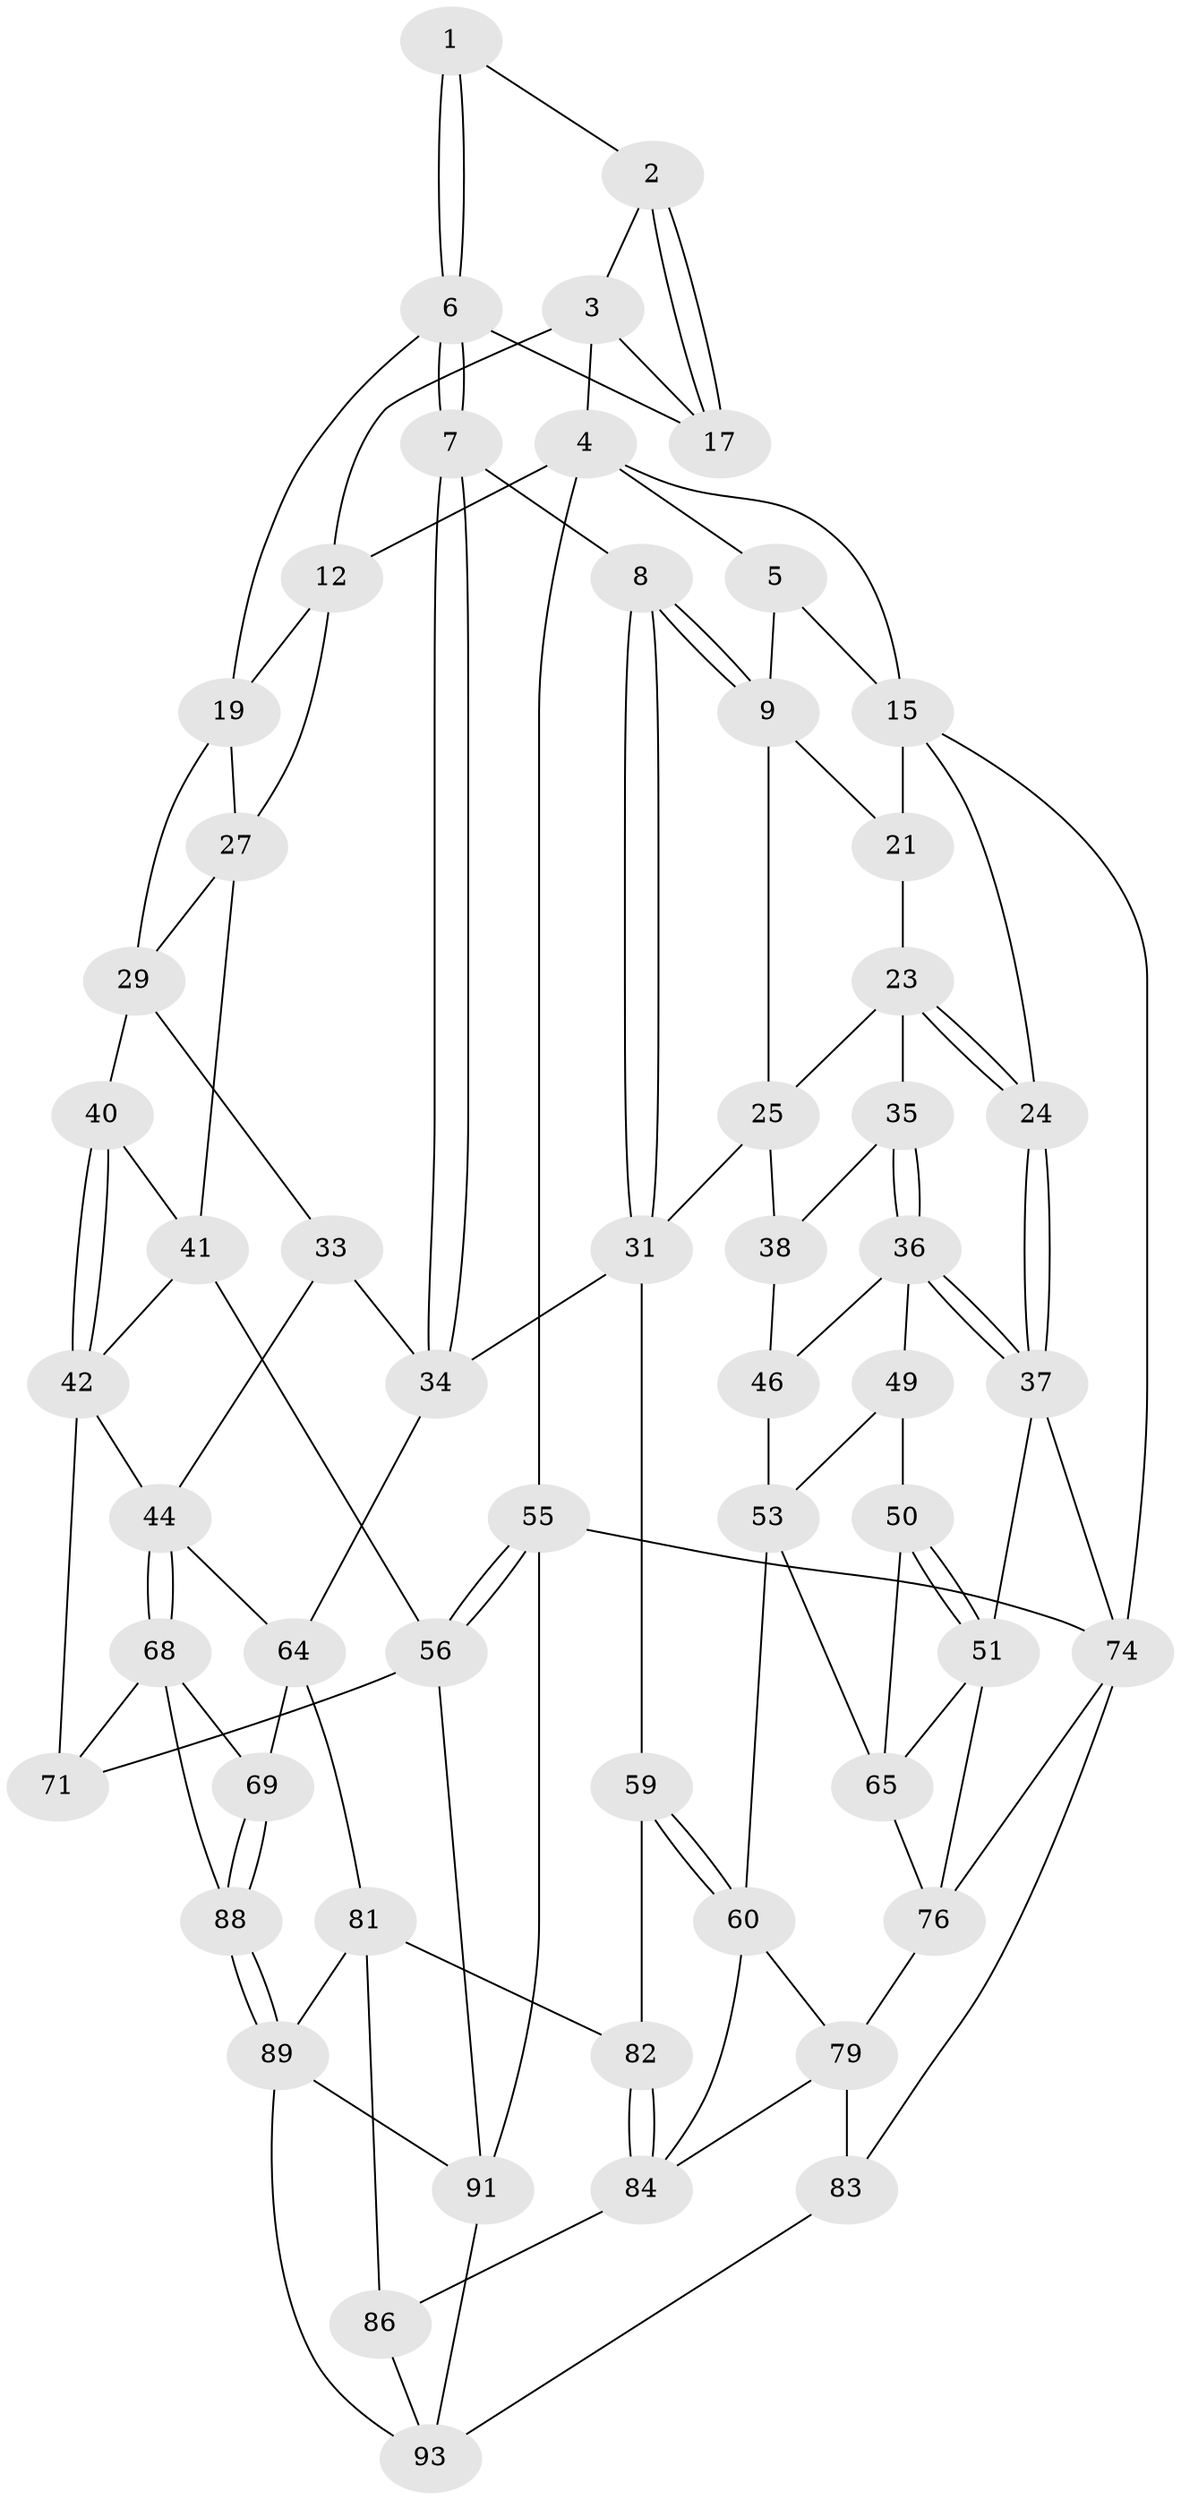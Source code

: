 // Generated by graph-tools (version 1.1) at 2025/52/02/27/25 19:52:42]
// undirected, 56 vertices, 120 edges
graph export_dot {
graph [start="1"]
  node [color=gray90,style=filled];
  1 [pos="+0.6417308645036035+0"];
  2 [pos="+0.738553610530838+0.08178132589803078"];
  3 [pos="+0.8336412958933183+0.020292057891735247",super="+14"];
  4 [pos="+1+0",super="+11"];
  5 [pos="+0.5722404031738881+0",super="+10"];
  6 [pos="+0.6307101080809955+0.2794225605161569",super="+18"];
  7 [pos="+0.5814289401748124+0.3235629491464588"];
  8 [pos="+0.5774890108310949+0.32289209226276133"];
  9 [pos="+0.4050410027462113+0",super="+22"];
  12 [pos="+1+0",super="+13"];
  15 [pos="+0+0",super="+16"];
  17 [pos="+0.743213809594124+0.11205193636242655"];
  19 [pos="+0.8551122990282847+0.20121472996816084",super="+20"];
  21 [pos="+0.06809745210111158+0.06088411420301675"];
  23 [pos="+0.05653997573975599+0.21070203058714523",super="+26"];
  24 [pos="+0+0.3576635088725546"];
  25 [pos="+0.24622685449765325+0.25561282521635614",super="+32"];
  27 [pos="+0.861593480130766+0.2033476356008479",super="+28"];
  29 [pos="+0.9074199095660014+0.3604901679843913",super="+30"];
  31 [pos="+0.41015249322784253+0.3827983645697733",super="+58"];
  33 [pos="+0.8804358361850717+0.3991170179338256"];
  34 [pos="+0.648123834129888+0.42106440054665495",super="+62"];
  35 [pos="+0.10423010391254817+0.34939357837257345"];
  36 [pos="+0+0.37150073797364913",super="+47"];
  37 [pos="+0+0.37851363040662267",super="+52"];
  38 [pos="+0.2570232766589435+0.4447420338043783",super="+39"];
  40 [pos="+1+0.3277479639510393"];
  41 [pos="+1+0.2033677016981484",super="+57"];
  42 [pos="+0.9650086311902107+0.5272707097242288",super="+43"];
  44 [pos="+0.9228494819188088+0.5299538123689722",super="+45"];
  46 [pos="+0.13361051410159788+0.4545633296787507",super="+48"];
  49 [pos="+0.10169926928469139+0.49159165516604164",super="+54"];
  50 [pos="+0.04075047585059536+0.5264679044825537",super="+63"];
  51 [pos="+0+0.5185953231055433",super="+66"];
  53 [pos="+0.20688914300821715+0.5440770579518794",super="+61"];
  55 [pos="+1+1"];
  56 [pos="+1+1",super="+73"];
  59 [pos="+0.39373184483675744+0.5887934102434924"];
  60 [pos="+0.2793032692000289+0.6440902215060582",super="+78"];
  64 [pos="+0.6896290693535148+0.5787128260861394",super="+70"];
  65 [pos="+0.09825909597974379+0.5993235297420213",super="+67"];
  68 [pos="+0.8722256572541732+0.6412493556003982",super="+72"];
  69 [pos="+0.6895865514267624+0.6073898091957947"];
  71 [pos="+0.9789374087223272+0.7760341531313165"];
  74 [pos="+0+1",super="+75"];
  76 [pos="+0.12549894137278267+0.6645497582568689",super="+77"];
  79 [pos="+0.18446309158201+0.8313421663644933",super="+80"];
  81 [pos="+0.5113789952888578+0.6830615476390739",super="+85"];
  82 [pos="+0.4458075027879483+0.6534137053995376"];
  83 [pos="+0+1"];
  84 [pos="+0.39647223017555033+0.7899484507188642",super="+87"];
  86 [pos="+0.4143132386812883+0.8510356268926249"];
  88 [pos="+0.719664286515398+0.7180401840955859"];
  89 [pos="+0.7177393770727137+0.7240359473409094",super="+90"];
  91 [pos="+0.7788270657045236+0.8015916955800255",super="+92"];
  93 [pos="+0.6788128755475086+1",super="+94"];
  1 -- 2;
  1 -- 6;
  1 -- 6;
  2 -- 3;
  2 -- 17;
  2 -- 17;
  3 -- 4;
  3 -- 17;
  3 -- 12;
  4 -- 5;
  4 -- 15;
  4 -- 12;
  4 -- 55;
  5 -- 9;
  5 -- 15;
  6 -- 7;
  6 -- 7;
  6 -- 17;
  6 -- 19;
  7 -- 8;
  7 -- 34;
  7 -- 34;
  8 -- 9;
  8 -- 9;
  8 -- 31;
  8 -- 31;
  9 -- 21;
  9 -- 25;
  12 -- 19;
  12 -- 27;
  15 -- 24;
  15 -- 74;
  15 -- 21;
  19 -- 27;
  19 -- 29;
  21 -- 23;
  23 -- 24;
  23 -- 24;
  23 -- 25;
  23 -- 35;
  24 -- 37;
  24 -- 37;
  25 -- 38;
  25 -- 31;
  27 -- 29;
  27 -- 41;
  29 -- 40;
  29 -- 33;
  31 -- 34;
  31 -- 59;
  33 -- 34;
  33 -- 44;
  34 -- 64;
  35 -- 36;
  35 -- 36;
  35 -- 38;
  36 -- 37;
  36 -- 37;
  36 -- 49;
  36 -- 46;
  37 -- 74;
  37 -- 51;
  38 -- 46 [weight=2];
  40 -- 41;
  40 -- 42;
  40 -- 42;
  41 -- 56;
  41 -- 42;
  42 -- 44;
  42 -- 71;
  44 -- 68;
  44 -- 68;
  44 -- 64;
  46 -- 53;
  49 -- 50 [weight=2];
  49 -- 53;
  50 -- 51;
  50 -- 51;
  50 -- 65;
  51 -- 65;
  51 -- 76;
  53 -- 60;
  53 -- 65;
  55 -- 56;
  55 -- 56;
  55 -- 74;
  55 -- 91;
  56 -- 91;
  56 -- 71;
  59 -- 60;
  59 -- 60;
  59 -- 82;
  60 -- 79;
  60 -- 84;
  64 -- 81;
  64 -- 69;
  65 -- 76;
  68 -- 69;
  68 -- 88;
  68 -- 71;
  69 -- 88;
  69 -- 88;
  74 -- 83;
  74 -- 76;
  76 -- 79;
  79 -- 84;
  79 -- 83;
  81 -- 82;
  81 -- 89;
  81 -- 86;
  82 -- 84;
  82 -- 84;
  83 -- 93;
  84 -- 86;
  86 -- 93;
  88 -- 89;
  88 -- 89;
  89 -- 91;
  89 -- 93;
  91 -- 93;
}
